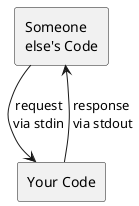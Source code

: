 @startuml

agent client [
    Someone
    else's Code
]

agent YourCode [
    Your Code
]

client ==> YourCode : request\nvia stdin

client <== YourCode : response\n via stdout


@enduml